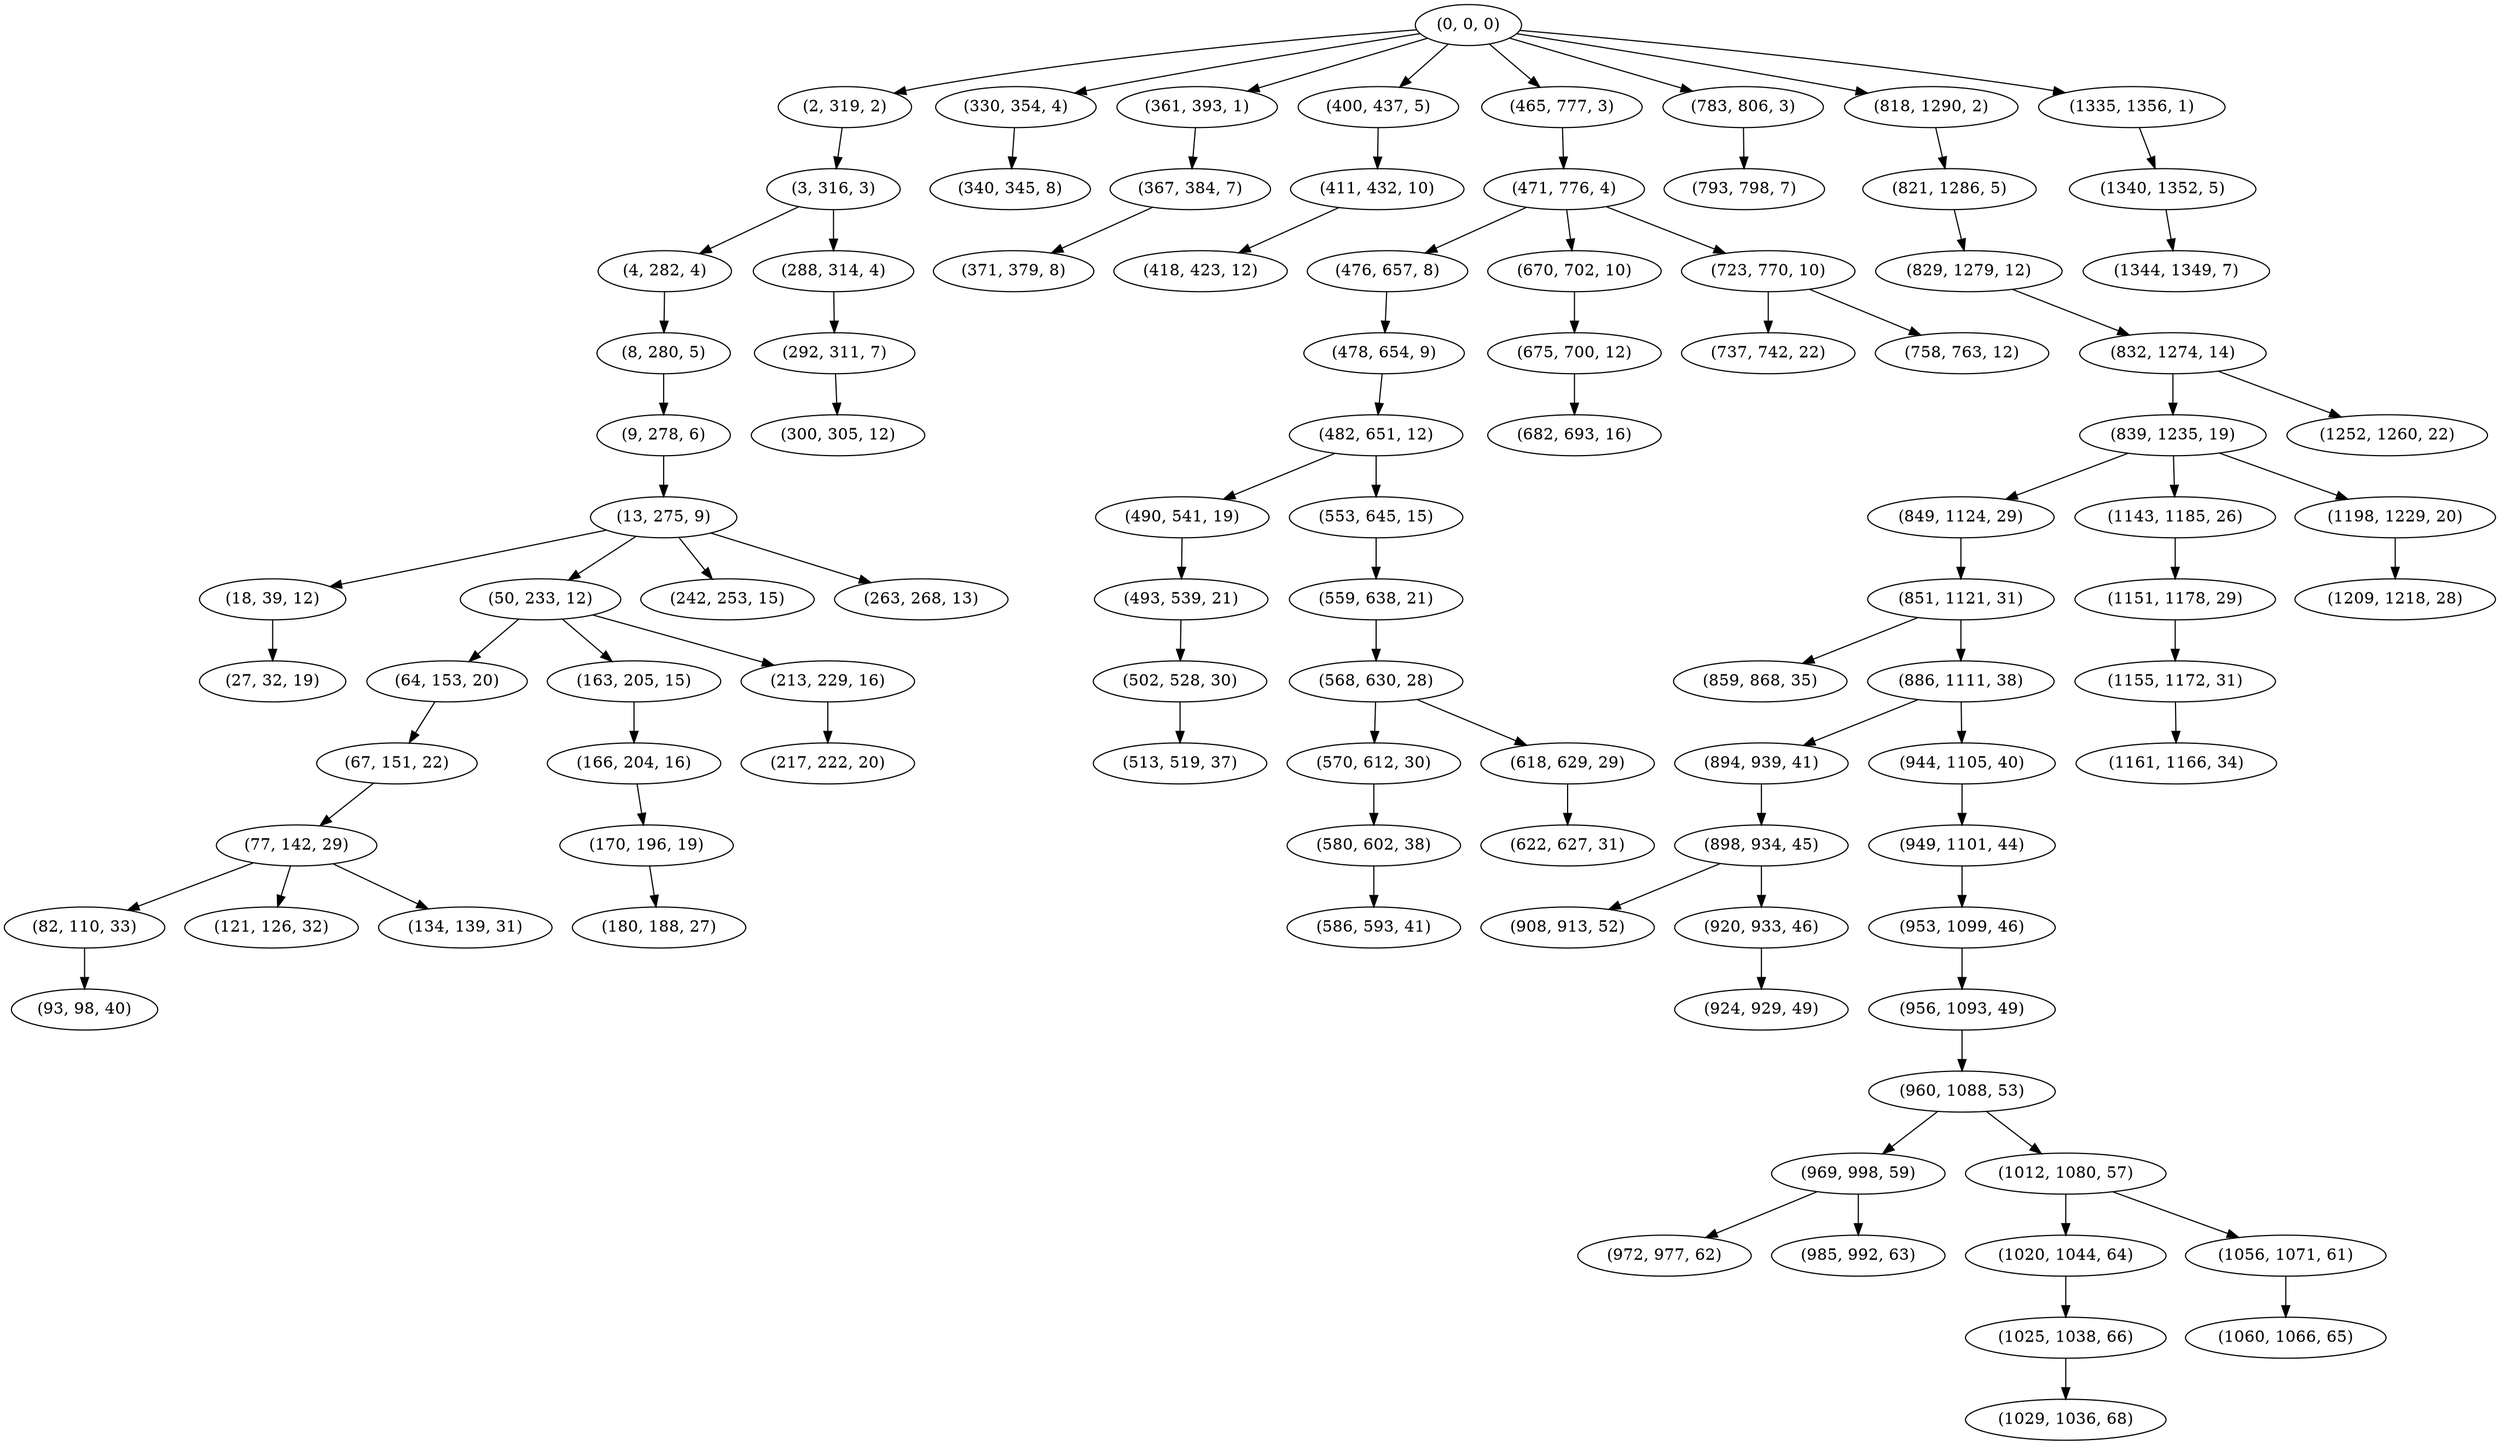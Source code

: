 digraph tree {
    "(0, 0, 0)";
    "(2, 319, 2)";
    "(3, 316, 3)";
    "(4, 282, 4)";
    "(8, 280, 5)";
    "(9, 278, 6)";
    "(13, 275, 9)";
    "(18, 39, 12)";
    "(27, 32, 19)";
    "(50, 233, 12)";
    "(64, 153, 20)";
    "(67, 151, 22)";
    "(77, 142, 29)";
    "(82, 110, 33)";
    "(93, 98, 40)";
    "(121, 126, 32)";
    "(134, 139, 31)";
    "(163, 205, 15)";
    "(166, 204, 16)";
    "(170, 196, 19)";
    "(180, 188, 27)";
    "(213, 229, 16)";
    "(217, 222, 20)";
    "(242, 253, 15)";
    "(263, 268, 13)";
    "(288, 314, 4)";
    "(292, 311, 7)";
    "(300, 305, 12)";
    "(330, 354, 4)";
    "(340, 345, 8)";
    "(361, 393, 1)";
    "(367, 384, 7)";
    "(371, 379, 8)";
    "(400, 437, 5)";
    "(411, 432, 10)";
    "(418, 423, 12)";
    "(465, 777, 3)";
    "(471, 776, 4)";
    "(476, 657, 8)";
    "(478, 654, 9)";
    "(482, 651, 12)";
    "(490, 541, 19)";
    "(493, 539, 21)";
    "(502, 528, 30)";
    "(513, 519, 37)";
    "(553, 645, 15)";
    "(559, 638, 21)";
    "(568, 630, 28)";
    "(570, 612, 30)";
    "(580, 602, 38)";
    "(586, 593, 41)";
    "(618, 629, 29)";
    "(622, 627, 31)";
    "(670, 702, 10)";
    "(675, 700, 12)";
    "(682, 693, 16)";
    "(723, 770, 10)";
    "(737, 742, 22)";
    "(758, 763, 12)";
    "(783, 806, 3)";
    "(793, 798, 7)";
    "(818, 1290, 2)";
    "(821, 1286, 5)";
    "(829, 1279, 12)";
    "(832, 1274, 14)";
    "(839, 1235, 19)";
    "(849, 1124, 29)";
    "(851, 1121, 31)";
    "(859, 868, 35)";
    "(886, 1111, 38)";
    "(894, 939, 41)";
    "(898, 934, 45)";
    "(908, 913, 52)";
    "(920, 933, 46)";
    "(924, 929, 49)";
    "(944, 1105, 40)";
    "(949, 1101, 44)";
    "(953, 1099, 46)";
    "(956, 1093, 49)";
    "(960, 1088, 53)";
    "(969, 998, 59)";
    "(972, 977, 62)";
    "(985, 992, 63)";
    "(1012, 1080, 57)";
    "(1020, 1044, 64)";
    "(1025, 1038, 66)";
    "(1029, 1036, 68)";
    "(1056, 1071, 61)";
    "(1060, 1066, 65)";
    "(1143, 1185, 26)";
    "(1151, 1178, 29)";
    "(1155, 1172, 31)";
    "(1161, 1166, 34)";
    "(1198, 1229, 20)";
    "(1209, 1218, 28)";
    "(1252, 1260, 22)";
    "(1335, 1356, 1)";
    "(1340, 1352, 5)";
    "(1344, 1349, 7)";
    "(0, 0, 0)" -> "(2, 319, 2)";
    "(0, 0, 0)" -> "(330, 354, 4)";
    "(0, 0, 0)" -> "(361, 393, 1)";
    "(0, 0, 0)" -> "(400, 437, 5)";
    "(0, 0, 0)" -> "(465, 777, 3)";
    "(0, 0, 0)" -> "(783, 806, 3)";
    "(0, 0, 0)" -> "(818, 1290, 2)";
    "(0, 0, 0)" -> "(1335, 1356, 1)";
    "(2, 319, 2)" -> "(3, 316, 3)";
    "(3, 316, 3)" -> "(4, 282, 4)";
    "(3, 316, 3)" -> "(288, 314, 4)";
    "(4, 282, 4)" -> "(8, 280, 5)";
    "(8, 280, 5)" -> "(9, 278, 6)";
    "(9, 278, 6)" -> "(13, 275, 9)";
    "(13, 275, 9)" -> "(18, 39, 12)";
    "(13, 275, 9)" -> "(50, 233, 12)";
    "(13, 275, 9)" -> "(242, 253, 15)";
    "(13, 275, 9)" -> "(263, 268, 13)";
    "(18, 39, 12)" -> "(27, 32, 19)";
    "(50, 233, 12)" -> "(64, 153, 20)";
    "(50, 233, 12)" -> "(163, 205, 15)";
    "(50, 233, 12)" -> "(213, 229, 16)";
    "(64, 153, 20)" -> "(67, 151, 22)";
    "(67, 151, 22)" -> "(77, 142, 29)";
    "(77, 142, 29)" -> "(82, 110, 33)";
    "(77, 142, 29)" -> "(121, 126, 32)";
    "(77, 142, 29)" -> "(134, 139, 31)";
    "(82, 110, 33)" -> "(93, 98, 40)";
    "(163, 205, 15)" -> "(166, 204, 16)";
    "(166, 204, 16)" -> "(170, 196, 19)";
    "(170, 196, 19)" -> "(180, 188, 27)";
    "(213, 229, 16)" -> "(217, 222, 20)";
    "(288, 314, 4)" -> "(292, 311, 7)";
    "(292, 311, 7)" -> "(300, 305, 12)";
    "(330, 354, 4)" -> "(340, 345, 8)";
    "(361, 393, 1)" -> "(367, 384, 7)";
    "(367, 384, 7)" -> "(371, 379, 8)";
    "(400, 437, 5)" -> "(411, 432, 10)";
    "(411, 432, 10)" -> "(418, 423, 12)";
    "(465, 777, 3)" -> "(471, 776, 4)";
    "(471, 776, 4)" -> "(476, 657, 8)";
    "(471, 776, 4)" -> "(670, 702, 10)";
    "(471, 776, 4)" -> "(723, 770, 10)";
    "(476, 657, 8)" -> "(478, 654, 9)";
    "(478, 654, 9)" -> "(482, 651, 12)";
    "(482, 651, 12)" -> "(490, 541, 19)";
    "(482, 651, 12)" -> "(553, 645, 15)";
    "(490, 541, 19)" -> "(493, 539, 21)";
    "(493, 539, 21)" -> "(502, 528, 30)";
    "(502, 528, 30)" -> "(513, 519, 37)";
    "(553, 645, 15)" -> "(559, 638, 21)";
    "(559, 638, 21)" -> "(568, 630, 28)";
    "(568, 630, 28)" -> "(570, 612, 30)";
    "(568, 630, 28)" -> "(618, 629, 29)";
    "(570, 612, 30)" -> "(580, 602, 38)";
    "(580, 602, 38)" -> "(586, 593, 41)";
    "(618, 629, 29)" -> "(622, 627, 31)";
    "(670, 702, 10)" -> "(675, 700, 12)";
    "(675, 700, 12)" -> "(682, 693, 16)";
    "(723, 770, 10)" -> "(737, 742, 22)";
    "(723, 770, 10)" -> "(758, 763, 12)";
    "(783, 806, 3)" -> "(793, 798, 7)";
    "(818, 1290, 2)" -> "(821, 1286, 5)";
    "(821, 1286, 5)" -> "(829, 1279, 12)";
    "(829, 1279, 12)" -> "(832, 1274, 14)";
    "(832, 1274, 14)" -> "(839, 1235, 19)";
    "(832, 1274, 14)" -> "(1252, 1260, 22)";
    "(839, 1235, 19)" -> "(849, 1124, 29)";
    "(839, 1235, 19)" -> "(1143, 1185, 26)";
    "(839, 1235, 19)" -> "(1198, 1229, 20)";
    "(849, 1124, 29)" -> "(851, 1121, 31)";
    "(851, 1121, 31)" -> "(859, 868, 35)";
    "(851, 1121, 31)" -> "(886, 1111, 38)";
    "(886, 1111, 38)" -> "(894, 939, 41)";
    "(886, 1111, 38)" -> "(944, 1105, 40)";
    "(894, 939, 41)" -> "(898, 934, 45)";
    "(898, 934, 45)" -> "(908, 913, 52)";
    "(898, 934, 45)" -> "(920, 933, 46)";
    "(920, 933, 46)" -> "(924, 929, 49)";
    "(944, 1105, 40)" -> "(949, 1101, 44)";
    "(949, 1101, 44)" -> "(953, 1099, 46)";
    "(953, 1099, 46)" -> "(956, 1093, 49)";
    "(956, 1093, 49)" -> "(960, 1088, 53)";
    "(960, 1088, 53)" -> "(969, 998, 59)";
    "(960, 1088, 53)" -> "(1012, 1080, 57)";
    "(969, 998, 59)" -> "(972, 977, 62)";
    "(969, 998, 59)" -> "(985, 992, 63)";
    "(1012, 1080, 57)" -> "(1020, 1044, 64)";
    "(1012, 1080, 57)" -> "(1056, 1071, 61)";
    "(1020, 1044, 64)" -> "(1025, 1038, 66)";
    "(1025, 1038, 66)" -> "(1029, 1036, 68)";
    "(1056, 1071, 61)" -> "(1060, 1066, 65)";
    "(1143, 1185, 26)" -> "(1151, 1178, 29)";
    "(1151, 1178, 29)" -> "(1155, 1172, 31)";
    "(1155, 1172, 31)" -> "(1161, 1166, 34)";
    "(1198, 1229, 20)" -> "(1209, 1218, 28)";
    "(1335, 1356, 1)" -> "(1340, 1352, 5)";
    "(1340, 1352, 5)" -> "(1344, 1349, 7)";
}
